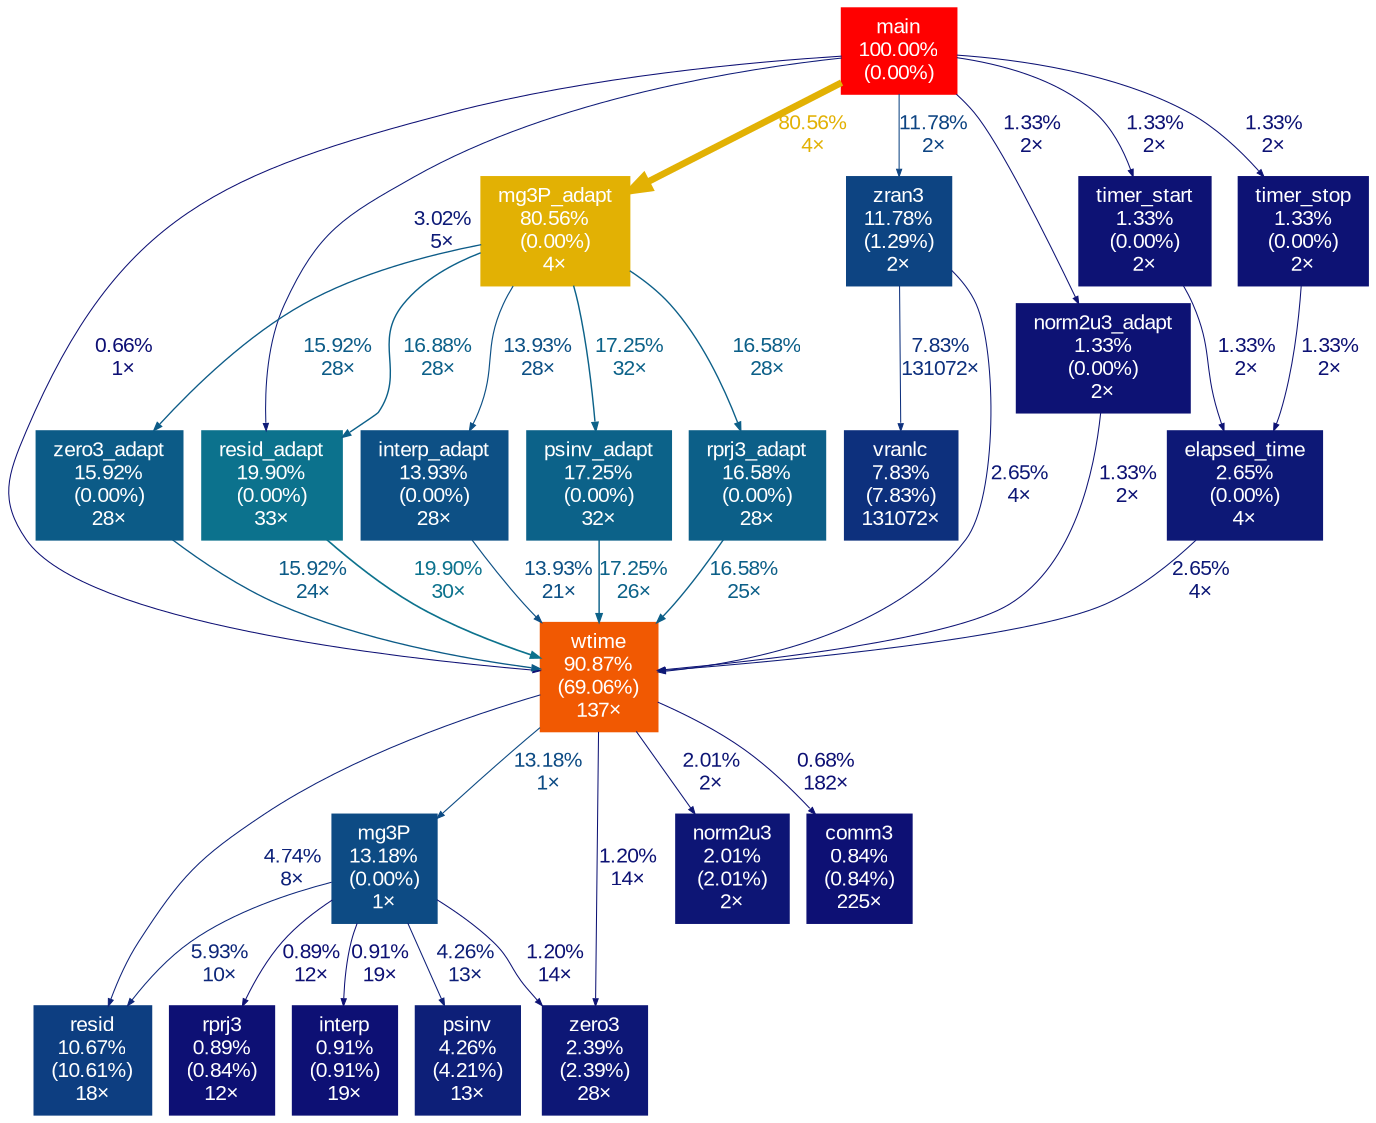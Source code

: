 digraph {
	graph [ranksep=0.25, fontname=Arial, nodesep=0.125];
	node [fontname=Arial, style=filled, height=0, width=0, shape=box, fontcolor=white];
	edge [fontname=Arial];
	1 [color="#ff0000", fontcolor="#ffffff", fontsize="10.00", label="main\n100.00%\n(0.00%)"];
	1 -> 2 [color="#0d0f74", label="0.66%\n1×", arrowsize="0.35", fontsize="10.00", fontcolor="#0d0f74", labeldistance="0.50", penwidth="0.50"];
	1 -> 3 [color="#e2b104", label="80.56%\n4×", arrowsize="0.90", fontsize="10.00", fontcolor="#e2b104", labeldistance="3.22", penwidth="3.22"];
	1 -> 4 [color="#0d1a77", label="3.02%\n5×", arrowsize="0.35", fontsize="10.00", fontcolor="#0d1a77", labeldistance="0.50", penwidth="0.50"];
	1 -> 10 [color="#0d4482", label="11.78%\n2×", arrowsize="0.35", fontsize="10.00", fontcolor="#0d4482", labeldistance="0.50", penwidth="0.50"];
	1 -> 17 [color="#0d1274", label="1.33%\n2×", arrowsize="0.35", fontsize="10.00", fontcolor="#0d1274", labeldistance="0.50", penwidth="0.50"];
	1 -> 18 [color="#0d1274", label="1.33%\n2×", arrowsize="0.35", fontsize="10.00", fontcolor="#0d1274", labeldistance="0.50", penwidth="0.50"];
	1 -> 19 [color="#0d1274", label="1.33%\n2×", arrowsize="0.35", fontsize="10.00", fontcolor="#0d1274", labeldistance="0.50", penwidth="0.50"];
	2 [color="#f15902", fontcolor="#ffffff", fontsize="10.00", label="wtime\n90.87%\n(69.06%)\n137×"];
	2 -> 9 [color="#0d4b84", label="13.18%\n1×", arrowsize="0.36", fontsize="10.00", fontcolor="#0d4b84", labeldistance="0.53", penwidth="0.53"];
	2 -> 11 [color="#0d2179", label="4.74%\n8×", arrowsize="0.35", fontsize="10.00", fontcolor="#0d2179", labeldistance="0.50", penwidth="0.50"];
	2 -> 15 [color="#0d1274", label="1.20%\n14×", arrowsize="0.35", fontsize="10.00", fontcolor="#0d1274", labeldistance="0.50", penwidth="0.50"];
	2 -> 16 [color="#0d1575", label="2.01%\n2×", arrowsize="0.35", fontsize="10.00", fontcolor="#0d1575", labeldistance="0.50", penwidth="0.50"];
	2 -> 22 [color="#0d1074", label="0.68%\n182×", arrowsize="0.35", fontsize="10.00", fontcolor="#0d1074", labeldistance="0.50", penwidth="0.50"];
	3 [color="#e2b104", fontcolor="#ffffff", fontsize="10.00", label="mg3P_adapt\n80.56%\n(0.00%)\n4×"];
	3 -> 8 [color="#0d5085", label="13.93%\n28×", arrowsize="0.37", fontsize="10.00", fontcolor="#0d5085", labeldistance="0.56", penwidth="0.56"];
	3 -> 4 [color="#0c6089", label="16.88%\n28×", arrowsize="0.41", fontsize="10.00", fontcolor="#0c6089", labeldistance="0.68", penwidth="0.68"];
	3 -> 5 [color="#0c6289", label="17.25%\n32×", arrowsize="0.42", fontsize="10.00", fontcolor="#0c6289", labeldistance="0.69", penwidth="0.69"];
	3 -> 6 [color="#0c5f88", label="16.58%\n28×", arrowsize="0.41", fontsize="10.00", fontcolor="#0c5f88", labeldistance="0.66", penwidth="0.66"];
	3 -> 7 [color="#0c5b87", label="15.92%\n28×", arrowsize="0.40", fontsize="10.00", fontcolor="#0c5b87", labeldistance="0.64", penwidth="0.64"];
	4 [color="#0c728d", fontcolor="#ffffff", fontsize="10.00", label="resid_adapt\n19.90%\n(0.00%)\n33×"];
	4 -> 2 [color="#0c728d", label="19.90%\n30×", arrowsize="0.45", fontsize="10.00", fontcolor="#0c728d", labeldistance="0.80", penwidth="0.80"];
	5 [color="#0c6289", fontcolor="#ffffff", fontsize="10.00", label="psinv_adapt\n17.25%\n(0.00%)\n32×"];
	5 -> 2 [color="#0c6289", label="17.25%\n26×", arrowsize="0.42", fontsize="10.00", fontcolor="#0c6289", labeldistance="0.69", penwidth="0.69"];
	6 [color="#0c5f88", fontcolor="#ffffff", fontsize="10.00", label="rprj3_adapt\n16.58%\n(0.00%)\n28×"];
	6 -> 2 [color="#0c5f88", label="16.58%\n25×", arrowsize="0.41", fontsize="10.00", fontcolor="#0c5f88", labeldistance="0.66", penwidth="0.66"];
	7 [color="#0c5b87", fontcolor="#ffffff", fontsize="10.00", label="zero3_adapt\n15.92%\n(0.00%)\n28×"];
	7 -> 2 [color="#0c5b87", label="15.92%\n24×", arrowsize="0.40", fontsize="10.00", fontcolor="#0c5b87", labeldistance="0.64", penwidth="0.64"];
	8 [color="#0d5085", fontcolor="#ffffff", fontsize="10.00", label="interp_adapt\n13.93%\n(0.00%)\n28×"];
	8 -> 2 [color="#0d5085", label="13.93%\n21×", arrowsize="0.37", fontsize="10.00", fontcolor="#0d5085", labeldistance="0.56", penwidth="0.56"];
	9 [color="#0d4b84", fontcolor="#ffffff", fontsize="10.00", label="mg3P\n13.18%\n(0.00%)\n1×"];
	9 -> 21 [color="#0d1074", label="0.89%\n12×", arrowsize="0.35", fontsize="10.00", fontcolor="#0d1074", labeldistance="0.50", penwidth="0.50"];
	9 -> 11 [color="#0d277a", label="5.93%\n10×", arrowsize="0.35", fontsize="10.00", fontcolor="#0d277a", labeldistance="0.50", penwidth="0.50"];
	9 -> 20 [color="#0d1074", label="0.91%\n19×", arrowsize="0.35", fontsize="10.00", fontcolor="#0d1074", labeldistance="0.50", penwidth="0.50"];
	9 -> 13 [color="#0d1f78", label="4.26%\n13×", arrowsize="0.35", fontsize="10.00", fontcolor="#0d1f78", labeldistance="0.50", penwidth="0.50"];
	9 -> 15 [color="#0d1274", label="1.20%\n14×", arrowsize="0.35", fontsize="10.00", fontcolor="#0d1274", labeldistance="0.50", penwidth="0.50"];
	10 [color="#0d4482", fontcolor="#ffffff", fontsize="10.00", label="zran3\n11.78%\n(1.29%)\n2×"];
	10 -> 2 [color="#0d1876", label="2.65%\n4×", arrowsize="0.35", fontsize="10.00", fontcolor="#0d1876", labeldistance="0.50", penwidth="0.50"];
	10 -> 12 [color="#0d307d", label="7.83%\n131072×", arrowsize="0.35", fontsize="10.00", fontcolor="#0d307d", labeldistance="0.50", penwidth="0.50"];
	11 [color="#0d3e81", fontcolor="#ffffff", fontsize="10.00", label="resid\n10.67%\n(10.61%)\n18×"];
	12 [color="#0d307d", fontcolor="#ffffff", fontsize="10.00", label="vranlc\n7.83%\n(7.83%)\n131072×"];
	13 [color="#0d1f78", fontcolor="#ffffff", fontsize="10.00", label="psinv\n4.26%\n(4.21%)\n13×"];
	14 [color="#0d1876", fontcolor="#ffffff", fontsize="10.00", label="elapsed_time\n2.65%\n(0.00%)\n4×"];
	14 -> 2 [color="#0d1876", label="2.65%\n4×", arrowsize="0.35", fontsize="10.00", fontcolor="#0d1876", labeldistance="0.50", penwidth="0.50"];
	15 [color="#0d1776", fontcolor="#ffffff", fontsize="10.00", label="zero3\n2.39%\n(2.39%)\n28×"];
	16 [color="#0d1575", fontcolor="#ffffff", fontsize="10.00", label="norm2u3\n2.01%\n(2.01%)\n2×"];
	17 [color="#0d1274", fontcolor="#ffffff", fontsize="10.00", label="norm2u3_adapt\n1.33%\n(0.00%)\n2×"];
	17 -> 2 [color="#0d1274", label="1.33%\n2×", arrowsize="0.35", fontsize="10.00", fontcolor="#0d1274", labeldistance="0.50", penwidth="0.50"];
	18 [color="#0d1274", fontcolor="#ffffff", fontsize="10.00", label="timer_start\n1.33%\n(0.00%)\n2×"];
	18 -> 14 [color="#0d1274", label="1.33%\n2×", arrowsize="0.35", fontsize="10.00", fontcolor="#0d1274", labeldistance="0.50", penwidth="0.50"];
	19 [color="#0d1274", fontcolor="#ffffff", fontsize="10.00", label="timer_stop\n1.33%\n(0.00%)\n2×"];
	19 -> 14 [color="#0d1274", label="1.33%\n2×", arrowsize="0.35", fontsize="10.00", fontcolor="#0d1274", labeldistance="0.50", penwidth="0.50"];
	20 [color="#0d1074", fontcolor="#ffffff", fontsize="10.00", label="interp\n0.91%\n(0.91%)\n19×"];
	21 [color="#0d1074", fontcolor="#ffffff", fontsize="10.00", label="rprj3\n0.89%\n(0.84%)\n12×"];
	22 [color="#0d1074", fontcolor="#ffffff", fontsize="10.00", label="comm3\n0.84%\n(0.84%)\n225×"];
}
